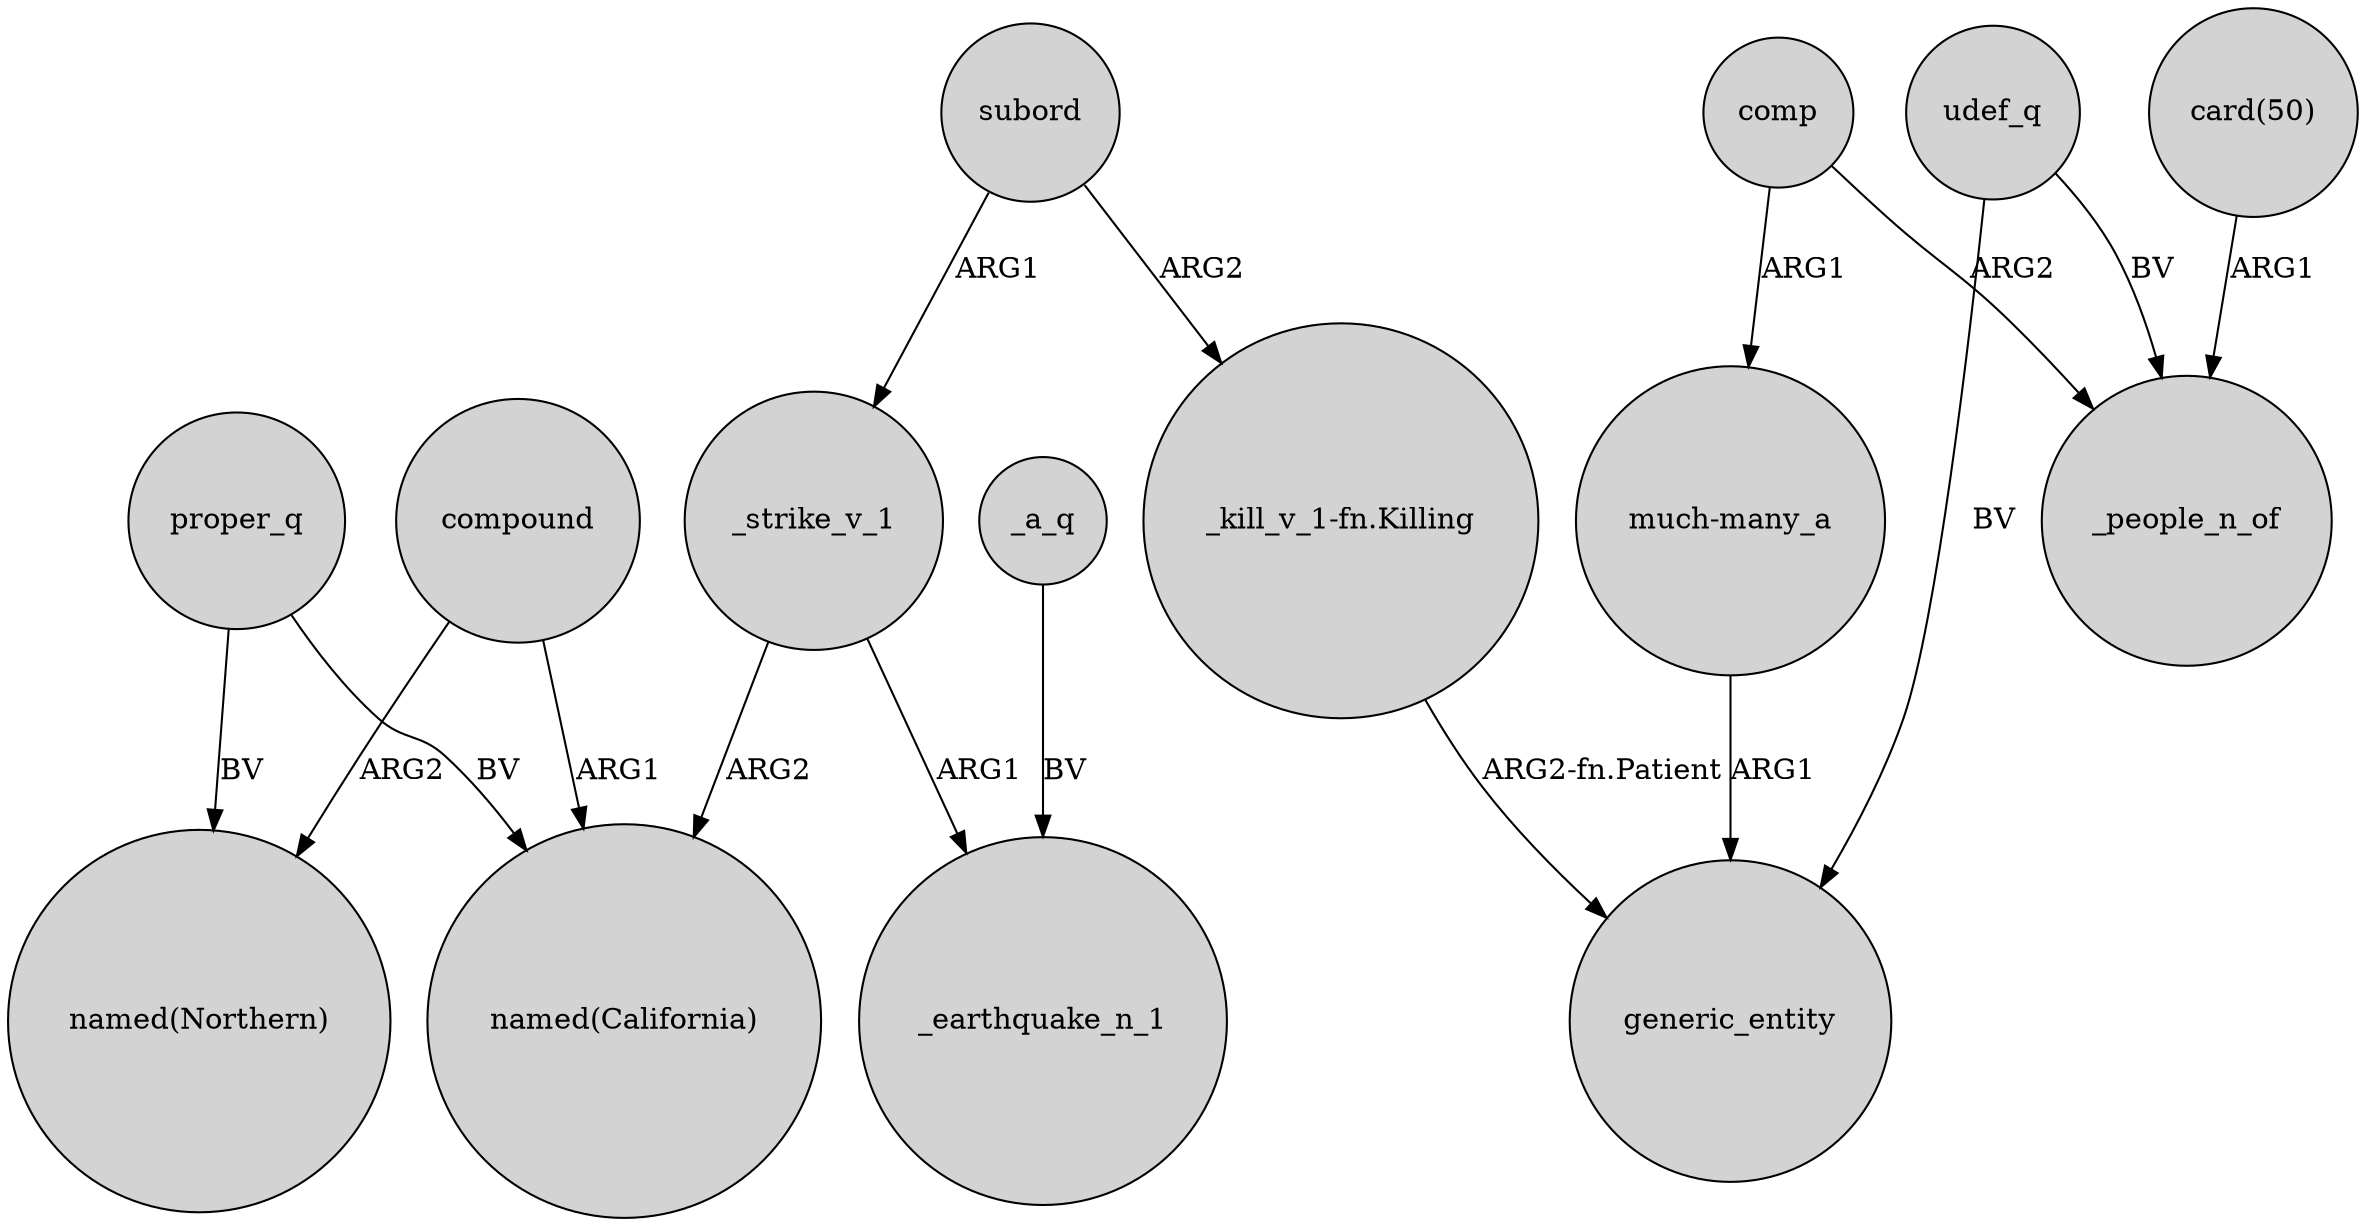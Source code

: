 digraph {
	node [shape=circle style=filled]
	proper_q -> "named(California)" [label=BV]
	compound -> "named(California)" [label=ARG1]
	_strike_v_1 -> "named(California)" [label=ARG2]
	"_kill_v_1-fn.Killing" -> generic_entity [label="ARG2-fn.Patient"]
	comp -> "much-many_a" [label=ARG1]
	udef_q -> generic_entity [label=BV]
	compound -> "named(Northern)" [label=ARG2]
	subord -> _strike_v_1 [label=ARG1]
	udef_q -> _people_n_of [label=BV]
	"card(50)" -> _people_n_of [label=ARG1]
	subord -> "_kill_v_1-fn.Killing" [label=ARG2]
	"much-many_a" -> generic_entity [label=ARG1]
	comp -> _people_n_of [label=ARG2]
	proper_q -> "named(Northern)" [label=BV]
	_strike_v_1 -> _earthquake_n_1 [label=ARG1]
	_a_q -> _earthquake_n_1 [label=BV]
}
